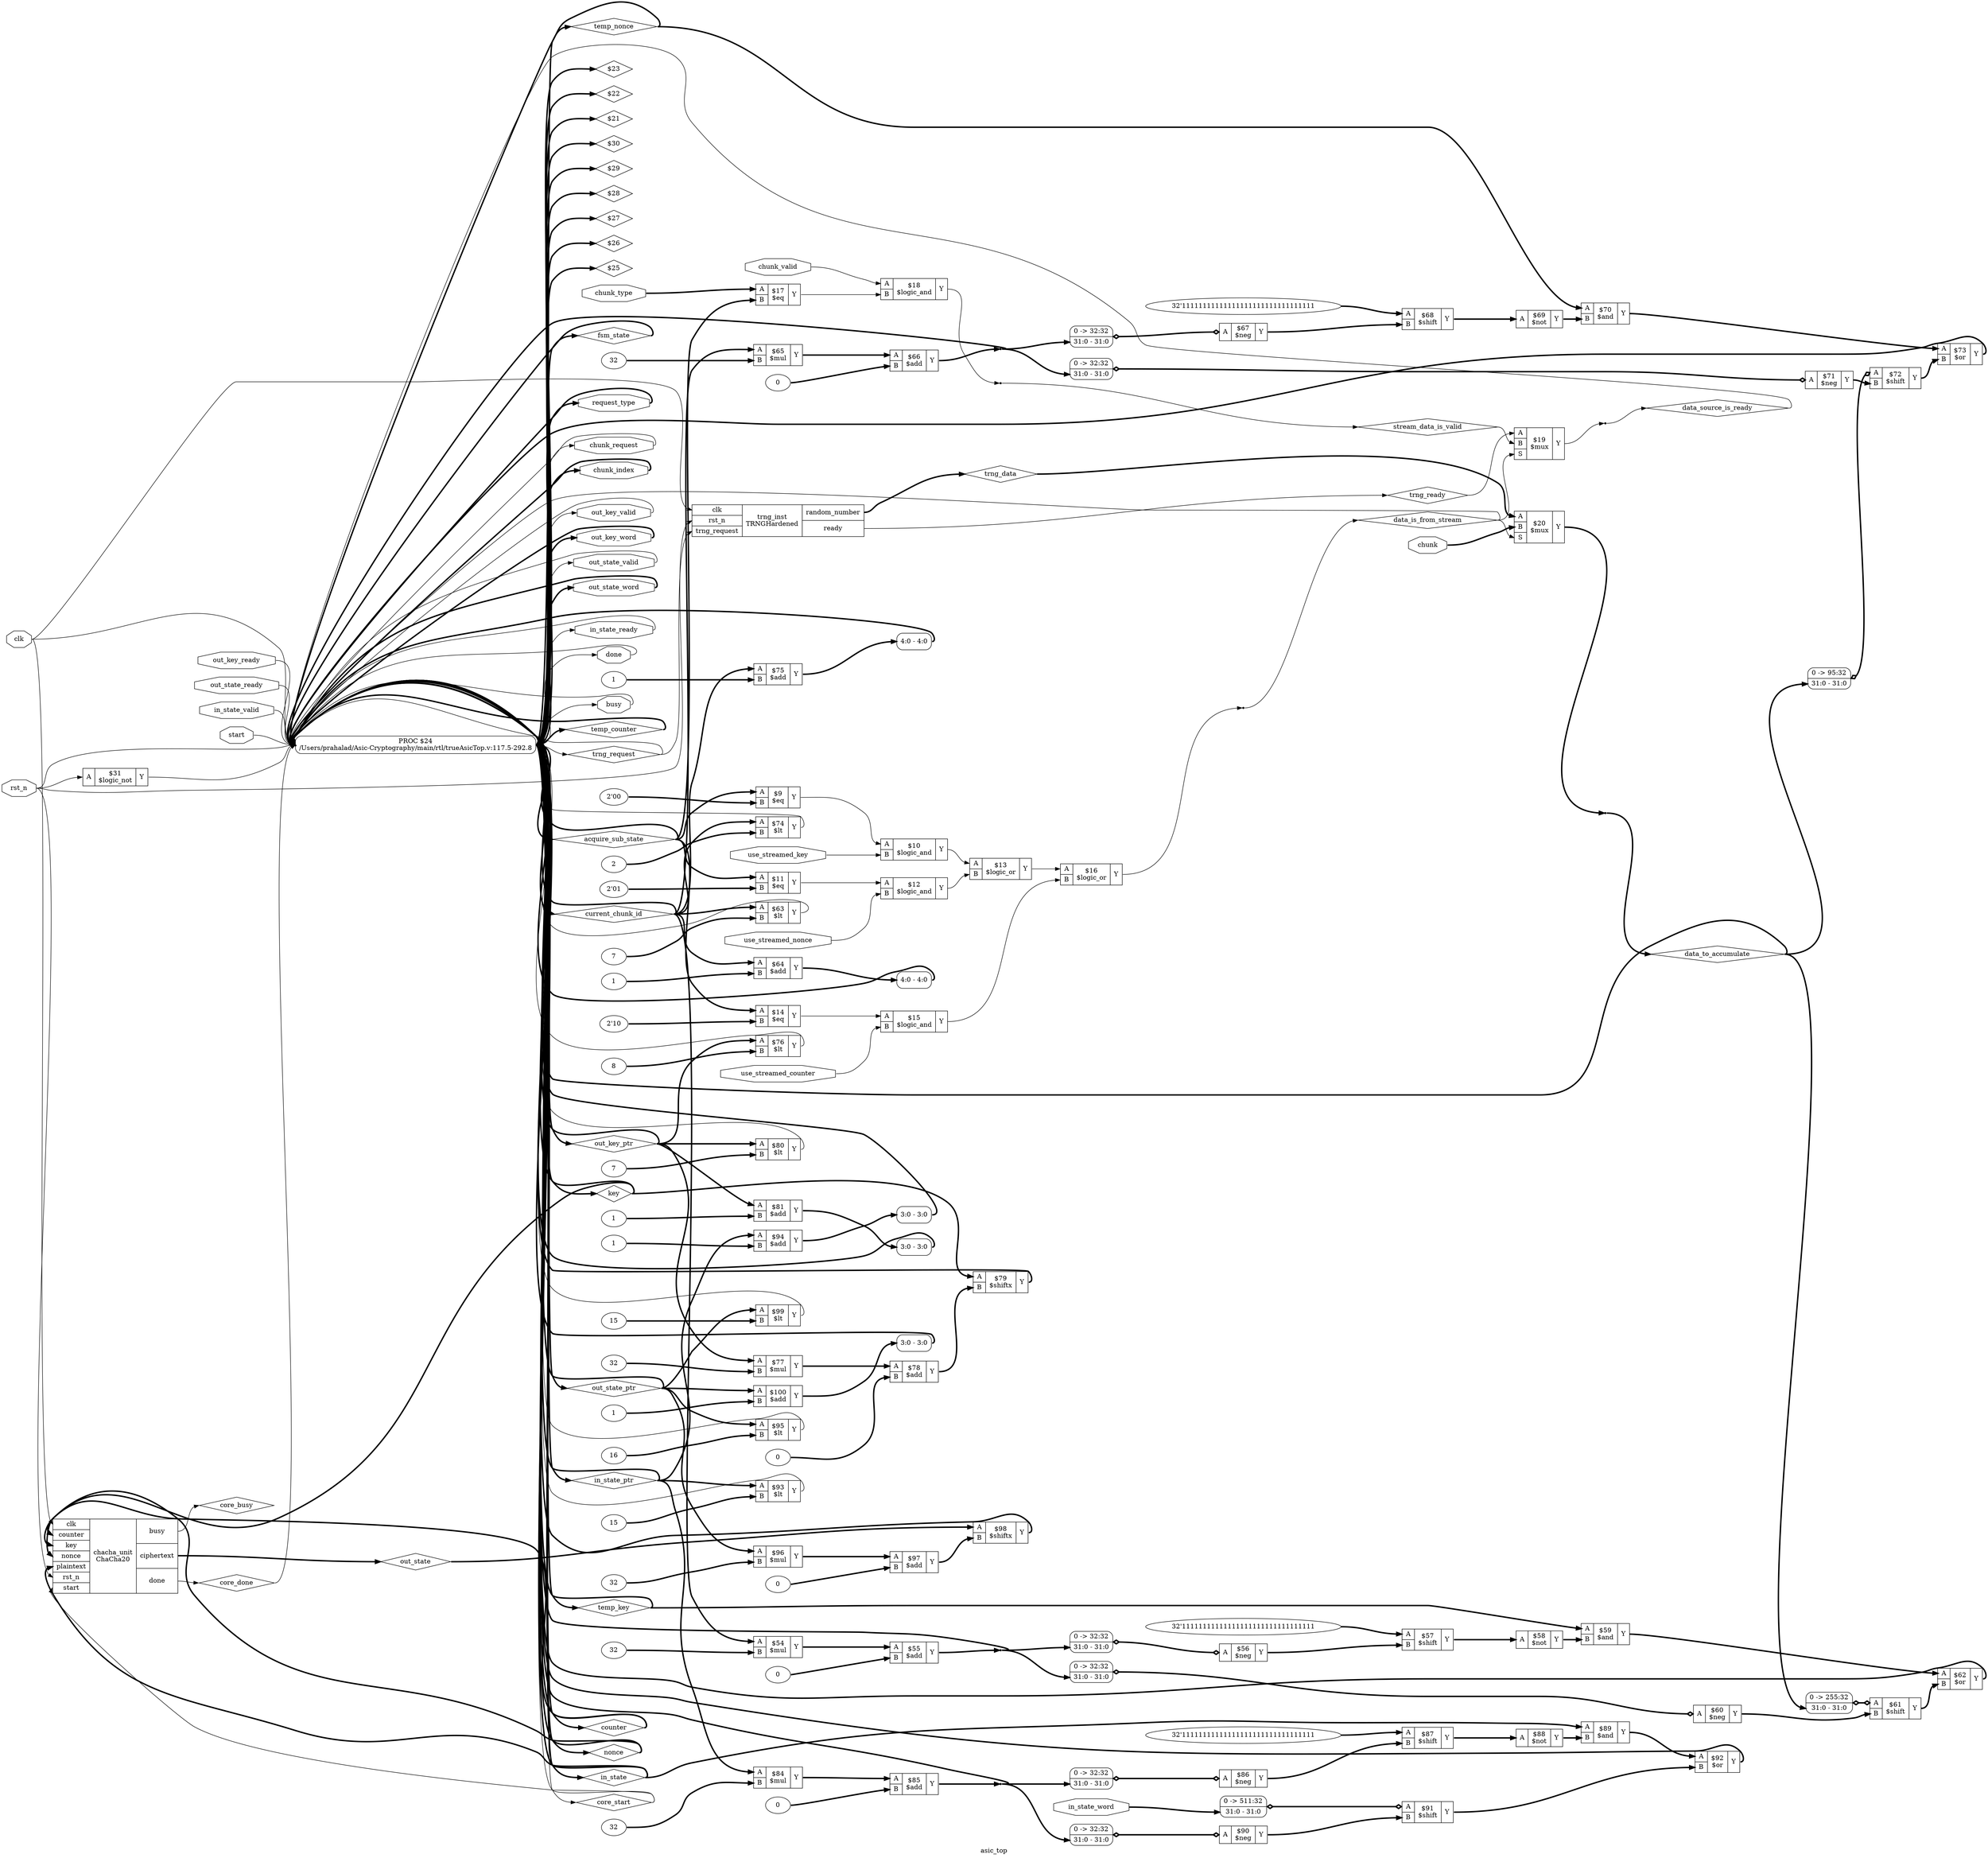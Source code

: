 digraph "asic_top" {
label="asic_top";
rankdir="LR";
remincross=true;
n120 [ shape=diamond, label="core_busy", color="black", fontcolor="black"];
n121 [ shape=diamond, label="core_done", color="black", fontcolor="black"];
n122 [ shape=diamond, label="core_start", color="black", fontcolor="black"];
n123 [ shape=diamond, label="data_to_accumulate", color="black", fontcolor="black"];
n124 [ shape=diamond, label="data_source_is_ready", color="black", fontcolor="black"];
n125 [ shape=diamond, label="stream_data_is_valid", color="black", fontcolor="black"];
n126 [ shape=diamond, label="data_is_from_stream", color="black", fontcolor="black"];
n127 [ shape=diamond, label="current_chunk_id", color="black", fontcolor="black"];
n128 [ shape=diamond, label="acquire_sub_state", color="black", fontcolor="black"];
n129 [ shape=diamond, label="out_key_ptr", color="black", fontcolor="black"];
n130 [ shape=diamond, label="counter", color="black", fontcolor="black"];
n131 [ shape=diamond, label="nonce", color="black", fontcolor="black"];
n132 [ shape=diamond, label="key", color="black", fontcolor="black"];
n133 [ shape=diamond, label="temp_counter", color="black", fontcolor="black"];
n134 [ shape=diamond, label="temp_nonce", color="black", fontcolor="black"];
n135 [ shape=diamond, label="temp_key", color="black", fontcolor="black"];
n136 [ shape=diamond, label="out_state_ptr", color="black", fontcolor="black"];
n137 [ shape=diamond, label="out_state", color="black", fontcolor="black"];
n138 [ shape=diamond, label="in_state_ptr", color="black", fontcolor="black"];
n139 [ shape=diamond, label="in_state", color="black", fontcolor="black"];
n140 [ shape=diamond, label="fsm_state", color="black", fontcolor="black"];
n141 [ shape=diamond, label="trng_request", color="black", fontcolor="black"];
n142 [ shape=diamond, label="trng_ready", color="black", fontcolor="black"];
n143 [ shape=diamond, label="trng_data", color="black", fontcolor="black"];
n144 [ shape=octagon, label="request_type", color="black", fontcolor="black"];
n145 [ shape=octagon, label="chunk_request", color="black", fontcolor="black"];
n146 [ shape=octagon, label="chunk_index", color="black", fontcolor="black"];
n147 [ shape=octagon, label="chunk", color="black", fontcolor="black"];
n148 [ shape=octagon, label="chunk_valid", color="black", fontcolor="black"];
n149 [ shape=octagon, label="chunk_type", color="black", fontcolor="black"];
n150 [ shape=octagon, label="use_streamed_counter", color="black", fontcolor="black"];
n151 [ shape=octagon, label="use_streamed_nonce", color="black", fontcolor="black"];
n152 [ shape=octagon, label="use_streamed_key", color="black", fontcolor="black"];
n153 [ shape=octagon, label="out_key_ready", color="black", fontcolor="black"];
n154 [ shape=octagon, label="out_key_valid", color="black", fontcolor="black"];
n155 [ shape=octagon, label="out_key_word", color="black", fontcolor="black"];
n156 [ shape=octagon, label="out_state_ready", color="black", fontcolor="black"];
n157 [ shape=octagon, label="out_state_valid", color="black", fontcolor="black"];
n158 [ shape=octagon, label="out_state_word", color="black", fontcolor="black"];
n159 [ shape=octagon, label="in_state_ready", color="black", fontcolor="black"];
n160 [ shape=octagon, label="in_state_valid", color="black", fontcolor="black"];
n161 [ shape=octagon, label="in_state_word", color="black", fontcolor="black"];
n162 [ shape=octagon, label="done", color="black", fontcolor="black"];
n163 [ shape=octagon, label="busy", color="black", fontcolor="black"];
n164 [ shape=octagon, label="start", color="black", fontcolor="black"];
n165 [ shape=octagon, label="rst_n", color="black", fontcolor="black"];
n166 [ shape=octagon, label="clk", color="black", fontcolor="black"];
v0 [ label="1" ];
c170 [ shape=record, label="{{<p167> A|<p168> B}|$100\n$add|{<p169> Y}}",  ];
v1 [ label="15" ];
c171 [ shape=record, label="{{<p167> A|<p168> B}|$99\n$lt|{<p169> Y}}",  ];
c172 [ shape=record, label="{{<p167> A|<p168> B}|$98\n$shiftx|{<p169> Y}}",  ];
v2 [ label="0" ];
c173 [ shape=record, label="{{<p167> A|<p168> B}|$97\n$add|{<p169> Y}}",  ];
v3 [ label="32" ];
c174 [ shape=record, label="{{<p167> A|<p168> B}|$96\n$mul|{<p169> Y}}",  ];
v4 [ label="16" ];
c175 [ shape=record, label="{{<p167> A|<p168> B}|$95\n$lt|{<p169> Y}}",  ];
v5 [ label="1" ];
c176 [ shape=record, label="{{<p167> A|<p168> B}|$94\n$add|{<p169> Y}}",  ];
v6 [ label="15" ];
c177 [ shape=record, label="{{<p167> A|<p168> B}|$93\n$lt|{<p169> Y}}",  ];
c178 [ shape=record, label="{{<p167> A|<p168> B}|$92\n$or|{<p169> Y}}",  ];
c179 [ shape=record, label="{{<p167> A|<p168> B}|$91\n$shift|{<p169> Y}}",  ];
x7 [ shape=record, style=rounded, label="0 -&gt; 511:32 |<s0> 31:0 - 31:0 ", color="black", fontcolor="black" ];
x7:e -> c179:p167:w [arrowhead=odiamond, arrowtail=odiamond, dir=both, color="black", fontcolor="black", style="setlinewidth(3)", label=""];
c180 [ shape=record, label="{{<p167> A}|$90\n$neg|{<p169> Y}}",  ];
x8 [ shape=record, style=rounded, label="0 -&gt; 32:32 |<s0> 31:0 - 31:0 ", color="black", fontcolor="black" ];
x8:e -> c180:p167:w [arrowhead=odiamond, arrowtail=odiamond, dir=both, color="black", fontcolor="black", style="setlinewidth(3)", label=""];
c181 [ shape=record, label="{{<p167> A|<p168> B}|$89\n$and|{<p169> Y}}",  ];
c182 [ shape=record, label="{{<p167> A}|$88\n$not|{<p169> Y}}",  ];
v9 [ label="32'11111111111111111111111111111111" ];
c183 [ shape=record, label="{{<p167> A|<p168> B}|$87\n$shift|{<p169> Y}}",  ];
c184 [ shape=record, label="{{<p167> A}|$86\n$neg|{<p169> Y}}",  ];
x10 [ shape=record, style=rounded, label="0 -&gt; 32:32 |<s0> 31:0 - 31:0 ", color="black", fontcolor="black" ];
x10:e -> c184:p167:w [arrowhead=odiamond, arrowtail=odiamond, dir=both, color="black", fontcolor="black", style="setlinewidth(3)", label=""];
v11 [ label="0" ];
c185 [ shape=record, label="{{<p167> A|<p168> B}|$85\n$add|{<p169> Y}}",  ];
v12 [ label="32" ];
c186 [ shape=record, label="{{<p167> A|<p168> B}|$84\n$mul|{<p169> Y}}",  ];
v13 [ label="1" ];
c187 [ shape=record, label="{{<p167> A|<p168> B}|$81\n$add|{<p169> Y}}",  ];
v14 [ label="7" ];
c188 [ shape=record, label="{{<p167> A|<p168> B}|$80\n$lt|{<p169> Y}}",  ];
c189 [ shape=record, label="{{<p167> A|<p168> B}|$79\n$shiftx|{<p169> Y}}",  ];
v15 [ label="0" ];
c190 [ shape=record, label="{{<p167> A|<p168> B}|$78\n$add|{<p169> Y}}",  ];
v16 [ label="32" ];
c191 [ shape=record, label="{{<p167> A|<p168> B}|$77\n$mul|{<p169> Y}}",  ];
v17 [ label="8" ];
c192 [ shape=record, label="{{<p167> A|<p168> B}|$76\n$lt|{<p169> Y}}",  ];
v18 [ label="1" ];
c193 [ shape=record, label="{{<p167> A|<p168> B}|$75\n$add|{<p169> Y}}",  ];
v19 [ label="2" ];
c194 [ shape=record, label="{{<p167> A|<p168> B}|$74\n$lt|{<p169> Y}}",  ];
c195 [ shape=record, label="{{<p167> A|<p168> B}|$73\n$or|{<p169> Y}}",  ];
c196 [ shape=record, label="{{<p167> A|<p168> B}|$72\n$shift|{<p169> Y}}",  ];
x20 [ shape=record, style=rounded, label="0 -&gt; 95:32 |<s0> 31:0 - 31:0 ", color="black", fontcolor="black" ];
x20:e -> c196:p167:w [arrowhead=odiamond, arrowtail=odiamond, dir=both, color="black", fontcolor="black", style="setlinewidth(3)", label=""];
c197 [ shape=record, label="{{<p167> A}|$71\n$neg|{<p169> Y}}",  ];
x21 [ shape=record, style=rounded, label="0 -&gt; 32:32 |<s0> 31:0 - 31:0 ", color="black", fontcolor="black" ];
x21:e -> c197:p167:w [arrowhead=odiamond, arrowtail=odiamond, dir=both, color="black", fontcolor="black", style="setlinewidth(3)", label=""];
c198 [ shape=record, label="{{<p167> A|<p168> B}|$70\n$and|{<p169> Y}}",  ];
c199 [ shape=record, label="{{<p167> A}|$69\n$not|{<p169> Y}}",  ];
v22 [ label="32'11111111111111111111111111111111" ];
c200 [ shape=record, label="{{<p167> A|<p168> B}|$68\n$shift|{<p169> Y}}",  ];
c201 [ shape=record, label="{{<p167> A}|$67\n$neg|{<p169> Y}}",  ];
x23 [ shape=record, style=rounded, label="0 -&gt; 32:32 |<s0> 31:0 - 31:0 ", color="black", fontcolor="black" ];
x23:e -> c201:p167:w [arrowhead=odiamond, arrowtail=odiamond, dir=both, color="black", fontcolor="black", style="setlinewidth(3)", label=""];
v24 [ label="0" ];
c202 [ shape=record, label="{{<p167> A|<p168> B}|$66\n$add|{<p169> Y}}",  ];
v25 [ label="32" ];
c203 [ shape=record, label="{{<p167> A|<p168> B}|$65\n$mul|{<p169> Y}}",  ];
v26 [ label="1" ];
c204 [ shape=record, label="{{<p167> A|<p168> B}|$64\n$add|{<p169> Y}}",  ];
v27 [ label="7" ];
c205 [ shape=record, label="{{<p167> A|<p168> B}|$63\n$lt|{<p169> Y}}",  ];
c206 [ shape=record, label="{{<p167> A|<p168> B}|$62\n$or|{<p169> Y}}",  ];
c207 [ shape=record, label="{{<p167> A|<p168> B}|$61\n$shift|{<p169> Y}}",  ];
x28 [ shape=record, style=rounded, label="0 -&gt; 255:32 |<s0> 31:0 - 31:0 ", color="black", fontcolor="black" ];
x28:e -> c207:p167:w [arrowhead=odiamond, arrowtail=odiamond, dir=both, color="black", fontcolor="black", style="setlinewidth(3)", label=""];
c208 [ shape=record, label="{{<p167> A}|$60\n$neg|{<p169> Y}}",  ];
x29 [ shape=record, style=rounded, label="0 -&gt; 32:32 |<s0> 31:0 - 31:0 ", color="black", fontcolor="black" ];
x29:e -> c208:p167:w [arrowhead=odiamond, arrowtail=odiamond, dir=both, color="black", fontcolor="black", style="setlinewidth(3)", label=""];
c209 [ shape=record, label="{{<p167> A|<p168> B}|$59\n$and|{<p169> Y}}",  ];
c210 [ shape=record, label="{{<p167> A}|$58\n$not|{<p169> Y}}",  ];
v30 [ label="32'11111111111111111111111111111111" ];
c211 [ shape=record, label="{{<p167> A|<p168> B}|$57\n$shift|{<p169> Y}}",  ];
c212 [ shape=record, label="{{<p167> A}|$56\n$neg|{<p169> Y}}",  ];
x31 [ shape=record, style=rounded, label="0 -&gt; 32:32 |<s0> 31:0 - 31:0 ", color="black", fontcolor="black" ];
x31:e -> c212:p167:w [arrowhead=odiamond, arrowtail=odiamond, dir=both, color="black", fontcolor="black", style="setlinewidth(3)", label=""];
v32 [ label="0" ];
c213 [ shape=record, label="{{<p167> A|<p168> B}|$55\n$add|{<p169> Y}}",  ];
v33 [ label="32" ];
c214 [ shape=record, label="{{<p167> A|<p168> B}|$54\n$mul|{<p169> Y}}",  ];
c215 [ shape=record, label="{{<p167> A}|$31\n$logic_not|{<p169> Y}}",  ];
c218 [ shape=record, label="{{<p166> clk|<p130> counter|<p132> key|<p131> nonce|<p216> plaintext|<p165> rst_n|<p164> start}|chacha_unit\nChaCha20|{<p163> busy|<p217> ciphertext|<p162> done}}",  ];
c220 [ shape=record, label="{{<p167> A|<p168> B|<p219> S}|$20\n$mux|{<p169> Y}}",  ];
c221 [ shape=record, label="{{<p167> A|<p168> B|<p219> S}|$19\n$mux|{<p169> Y}}",  ];
c222 [ shape=record, label="{{<p167> A|<p168> B}|$18\n$logic_and|{<p169> Y}}",  ];
c223 [ shape=record, label="{{<p167> A|<p168> B}|$17\n$eq|{<p169> Y}}",  ];
c224 [ shape=record, label="{{<p167> A|<p168> B}|$16\n$logic_or|{<p169> Y}}",  ];
c225 [ shape=record, label="{{<p167> A|<p168> B}|$15\n$logic_and|{<p169> Y}}",  ];
v34 [ label="2'10" ];
c226 [ shape=record, label="{{<p167> A|<p168> B}|$14\n$eq|{<p169> Y}}",  ];
c227 [ shape=record, label="{{<p167> A|<p168> B}|$13\n$logic_or|{<p169> Y}}",  ];
c228 [ shape=record, label="{{<p167> A|<p168> B}|$12\n$logic_and|{<p169> Y}}",  ];
v35 [ label="2'01" ];
c229 [ shape=record, label="{{<p167> A|<p168> B}|$11\n$eq|{<p169> Y}}",  ];
c230 [ shape=record, label="{{<p167> A|<p168> B}|$10\n$logic_and|{<p169> Y}}",  ];
v36 [ label="2'00" ];
c231 [ shape=record, label="{{<p167> A|<p168> B}|$9\n$eq|{<p169> Y}}",  ];
c234 [ shape=record, label="{{<p166> clk|<p165> rst_n|<p141> trng_request}|trng_inst\nTRNGHardened|{<p232> random_number|<p233> ready}}",  ];
x38 [ shape=record, style=rounded, label="<s0> 3:0 - 3:0 ", color="black", fontcolor="black" ];
x39 [ shape=record, style=rounded, label="<s0> 3:0 - 3:0 ", color="black", fontcolor="black" ];
x40 [ shape=record, style=rounded, label="<s0> 3:0 - 3:0 ", color="black", fontcolor="black" ];
x41 [ shape=record, style=rounded, label="<s0> 4:0 - 4:0 ", color="black", fontcolor="black" ];
x42 [ shape=record, style=rounded, label="<s0> 4:0 - 4:0 ", color="black", fontcolor="black" ];
p37 [shape=box, style=rounded, label="PROC $24\n/Users/prahalad/Asic-Cryptography/main/rtl/trueAsicTop.v:117.5-292.8", ];
x43 [shape=point, ];
x44 [shape=point, ];
x45 [shape=point, ];
x46 [shape=point, ];
c170:p169:e -> x40:s0:w [color="black", fontcolor="black", style="setlinewidth(3)", label=""];
c179:p169:e -> c178:p168:w [color="black", fontcolor="black", style="setlinewidth(3)", label=""];
n102 [ shape=diamond, label="$23" ];
p37:e -> n102:w [color="black", fontcolor="black", style="setlinewidth(3)", label=""];
n103 [ shape=diamond, label="$22" ];
p37:e -> n103:w [color="black", fontcolor="black", style="setlinewidth(3)", label=""];
n104 [ shape=diamond, label="$21" ];
p37:e -> n104:w [color="black", fontcolor="black", style="setlinewidth(3)", label=""];
c220:p169:e -> x46:w [color="black", fontcolor="black", style="setlinewidth(3)", label=""];
c221:p169:e -> x45:w [color="black", fontcolor="black", label=""];
c222:p169:e -> x44:w [color="black", fontcolor="black", label=""];
c223:p169:e -> c222:p168:w [color="black", fontcolor="black", label=""];
c224:p169:e -> x43:w [color="black", fontcolor="black", label=""];
c180:p169:e -> c179:p168:w [color="black", fontcolor="black", style="setlinewidth(3)", label=""];
c225:p169:e -> c224:p168:w [color="black", fontcolor="black", label=""];
c226:p169:e -> c225:p167:w [color="black", fontcolor="black", label=""];
c227:p169:e -> c224:p167:w [color="black", fontcolor="black", label=""];
c228:p169:e -> c227:p168:w [color="black", fontcolor="black", label=""];
c229:p169:e -> c228:p167:w [color="black", fontcolor="black", label=""];
c230:p169:e -> c227:p167:w [color="black", fontcolor="black", label=""];
c231:p169:e -> c230:p167:w [color="black", fontcolor="black", label=""];
c181:p169:e -> c178:p167:w [color="black", fontcolor="black", style="setlinewidth(3)", label=""];
c218:p163:e -> n120:w [color="black", fontcolor="black", label=""];
c218:p162:e -> n121:w [color="black", fontcolor="black", label=""];
n121:e -> p37:w [color="black", fontcolor="black", label=""];
p37:e -> n122:w [color="black", fontcolor="black", label=""];
n122:e -> c218:p164:w [color="black", fontcolor="black", label=""];
n122:e -> p37:w [color="black", fontcolor="black", label=""];
x46:e -> n123:w [color="black", fontcolor="black", style="setlinewidth(3)", label=""];
n123:e -> p37:w [color="black", fontcolor="black", style="setlinewidth(3)", label=""];
n123:e -> x20:s0:w [color="black", fontcolor="black", style="setlinewidth(3)", label=""];
n123:e -> x28:s0:w [color="black", fontcolor="black", style="setlinewidth(3)", label=""];
x45:e -> n124:w [color="black", fontcolor="black", label=""];
n124:e -> p37:w [color="black", fontcolor="black", label=""];
x44:e -> n125:w [color="black", fontcolor="black", label=""];
n125:e -> c221:p168:w [color="black", fontcolor="black", label=""];
x43:e -> n126:w [color="black", fontcolor="black", label=""];
n126:e -> c220:p219:w [color="black", fontcolor="black", label=""];
n126:e -> c221:p219:w [color="black", fontcolor="black", label=""];
n126:e -> p37:w [color="black", fontcolor="black", label=""];
p37:e -> n127:w [color="black", fontcolor="black", style="setlinewidth(3)", label=""];
n127:e -> c193:p167:w [color="black", fontcolor="black", style="setlinewidth(3)", label=""];
n127:e -> c194:p167:w [color="black", fontcolor="black", style="setlinewidth(3)", label=""];
n127:e -> c203:p167:w [color="black", fontcolor="black", style="setlinewidth(3)", label=""];
n127:e -> c204:p167:w [color="black", fontcolor="black", style="setlinewidth(3)", label=""];
n127:e -> c205:p167:w [color="black", fontcolor="black", style="setlinewidth(3)", label=""];
n127:e -> c214:p167:w [color="black", fontcolor="black", style="setlinewidth(3)", label=""];
n127:e -> p37:w [color="black", fontcolor="black", style="setlinewidth(3)", label=""];
p37:e -> n128:w [color="black", fontcolor="black", style="setlinewidth(3)", label=""];
n128:e -> c223:p168:w [color="black", fontcolor="black", style="setlinewidth(3)", label=""];
n128:e -> c226:p167:w [color="black", fontcolor="black", style="setlinewidth(3)", label=""];
n128:e -> c229:p167:w [color="black", fontcolor="black", style="setlinewidth(3)", label=""];
n128:e -> c231:p167:w [color="black", fontcolor="black", style="setlinewidth(3)", label=""];
n128:e -> p37:w [color="black", fontcolor="black", style="setlinewidth(3)", label=""];
p37:e -> n129:w [color="black", fontcolor="black", style="setlinewidth(3)", label=""];
n129:e -> c187:p167:w [color="black", fontcolor="black", style="setlinewidth(3)", label=""];
n129:e -> c188:p167:w [color="black", fontcolor="black", style="setlinewidth(3)", label=""];
n129:e -> c191:p167:w [color="black", fontcolor="black", style="setlinewidth(3)", label=""];
n129:e -> c192:p167:w [color="black", fontcolor="black", style="setlinewidth(3)", label=""];
n129:e -> p37:w [color="black", fontcolor="black", style="setlinewidth(3)", label=""];
c182:p169:e -> c181:p168:w [color="black", fontcolor="black", style="setlinewidth(3)", label=""];
p37:e -> n130:w [color="black", fontcolor="black", style="setlinewidth(3)", label=""];
n130:e -> c218:p130:w [color="black", fontcolor="black", style="setlinewidth(3)", label=""];
n130:e -> p37:w [color="black", fontcolor="black", style="setlinewidth(3)", label=""];
p37:e -> n131:w [color="black", fontcolor="black", style="setlinewidth(3)", label=""];
n131:e -> c218:p131:w [color="black", fontcolor="black", style="setlinewidth(3)", label=""];
n131:e -> p37:w [color="black", fontcolor="black", style="setlinewidth(3)", label=""];
p37:e -> n132:w [color="black", fontcolor="black", style="setlinewidth(3)", label=""];
n132:e -> c189:p167:w [color="black", fontcolor="black", style="setlinewidth(3)", label=""];
n132:e -> c218:p132:w [color="black", fontcolor="black", style="setlinewidth(3)", label=""];
n132:e -> p37:w [color="black", fontcolor="black", style="setlinewidth(3)", label=""];
p37:e -> n133:w [color="black", fontcolor="black", style="setlinewidth(3)", label=""];
n133:e -> p37:w [color="black", fontcolor="black", style="setlinewidth(3)", label=""];
p37:e -> n134:w [color="black", fontcolor="black", style="setlinewidth(3)", label=""];
n134:e -> c198:p167:w [color="black", fontcolor="black", style="setlinewidth(3)", label=""];
n134:e -> p37:w [color="black", fontcolor="black", style="setlinewidth(3)", label=""];
p37:e -> n135:w [color="black", fontcolor="black", style="setlinewidth(3)", label=""];
n135:e -> c209:p167:w [color="black", fontcolor="black", style="setlinewidth(3)", label=""];
n135:e -> p37:w [color="black", fontcolor="black", style="setlinewidth(3)", label=""];
p37:e -> n136:w [color="black", fontcolor="black", style="setlinewidth(3)", label=""];
n136:e -> c170:p167:w [color="black", fontcolor="black", style="setlinewidth(3)", label=""];
n136:e -> c171:p167:w [color="black", fontcolor="black", style="setlinewidth(3)", label=""];
n136:e -> c174:p167:w [color="black", fontcolor="black", style="setlinewidth(3)", label=""];
n136:e -> c175:p167:w [color="black", fontcolor="black", style="setlinewidth(3)", label=""];
n136:e -> p37:w [color="black", fontcolor="black", style="setlinewidth(3)", label=""];
c218:p217:e -> n137:w [color="black", fontcolor="black", style="setlinewidth(3)", label=""];
n137:e -> c172:p167:w [color="black", fontcolor="black", style="setlinewidth(3)", label=""];
p37:e -> n138:w [color="black", fontcolor="black", style="setlinewidth(3)", label=""];
n138:e -> c176:p167:w [color="black", fontcolor="black", style="setlinewidth(3)", label=""];
n138:e -> c177:p167:w [color="black", fontcolor="black", style="setlinewidth(3)", label=""];
n138:e -> c186:p167:w [color="black", fontcolor="black", style="setlinewidth(3)", label=""];
n138:e -> p37:w [color="black", fontcolor="black", style="setlinewidth(3)", label=""];
p37:e -> n139:w [color="black", fontcolor="black", style="setlinewidth(3)", label=""];
n139:e -> c181:p167:w [color="black", fontcolor="black", style="setlinewidth(3)", label=""];
n139:e -> c218:p216:w [color="black", fontcolor="black", style="setlinewidth(3)", label=""];
n139:e -> p37:w [color="black", fontcolor="black", style="setlinewidth(3)", label=""];
c183:p169:e -> c182:p167:w [color="black", fontcolor="black", style="setlinewidth(3)", label=""];
p37:e -> n140:w [color="black", fontcolor="black", style="setlinewidth(3)", label=""];
n140:e -> p37:w [color="black", fontcolor="black", style="setlinewidth(3)", label=""];
p37:e -> n141:w [color="black", fontcolor="black", label=""];
n141:e -> c234:p141:w [color="black", fontcolor="black", label=""];
n141:e -> p37:w [color="black", fontcolor="black", label=""];
c234:p233:e -> n142:w [color="black", fontcolor="black", label=""];
n142:e -> c221:p167:w [color="black", fontcolor="black", label=""];
c234:p232:e -> n143:w [color="black", fontcolor="black", style="setlinewidth(3)", label=""];
n143:e -> c220:p167:w [color="black", fontcolor="black", style="setlinewidth(3)", label=""];
p37:e -> n144:w [color="black", fontcolor="black", style="setlinewidth(3)", label=""];
n144:e -> p37:w [color="black", fontcolor="black", style="setlinewidth(3)", label=""];
p37:e -> n145:w [color="black", fontcolor="black", label=""];
n145:e -> p37:w [color="black", fontcolor="black", label=""];
p37:e -> n146:w [color="black", fontcolor="black", style="setlinewidth(3)", label=""];
n146:e -> p37:w [color="black", fontcolor="black", style="setlinewidth(3)", label=""];
n147:e -> c220:p168:w [color="black", fontcolor="black", style="setlinewidth(3)", label=""];
n148:e -> c222:p167:w [color="black", fontcolor="black", label=""];
n149:e -> c223:p167:w [color="black", fontcolor="black", style="setlinewidth(3)", label=""];
c184:p169:e -> c183:p168:w [color="black", fontcolor="black", style="setlinewidth(3)", label=""];
n150:e -> c225:p168:w [color="black", fontcolor="black", label=""];
n151:e -> c228:p168:w [color="black", fontcolor="black", label=""];
n152:e -> c230:p168:w [color="black", fontcolor="black", label=""];
n153:e -> p37:w [color="black", fontcolor="black", label=""];
p37:e -> n154:w [color="black", fontcolor="black", label=""];
n154:e -> p37:w [color="black", fontcolor="black", label=""];
p37:e -> n155:w [color="black", fontcolor="black", style="setlinewidth(3)", label=""];
n155:e -> p37:w [color="black", fontcolor="black", style="setlinewidth(3)", label=""];
n156:e -> p37:w [color="black", fontcolor="black", label=""];
p37:e -> n157:w [color="black", fontcolor="black", label=""];
n157:e -> p37:w [color="black", fontcolor="black", label=""];
p37:e -> n158:w [color="black", fontcolor="black", style="setlinewidth(3)", label=""];
n158:e -> p37:w [color="black", fontcolor="black", style="setlinewidth(3)", label=""];
p37:e -> n159:w [color="black", fontcolor="black", label=""];
n159:e -> p37:w [color="black", fontcolor="black", label=""];
n16 [ shape=point ];
c185:p169:e -> n16:w [color="black", fontcolor="black", style="setlinewidth(3)", label=""];
n16:e -> p37:w [color="black", fontcolor="black", style="setlinewidth(3)", label=""];
n16:e -> x10:s0:w [color="black", fontcolor="black", style="setlinewidth(3)", label=""];
n16:e -> x8:s0:w [color="black", fontcolor="black", style="setlinewidth(3)", label=""];
n160:e -> p37:w [color="black", fontcolor="black", label=""];
n161:e -> x7:s0:w [color="black", fontcolor="black", style="setlinewidth(3)", label=""];
p37:e -> n162:w [color="black", fontcolor="black", label=""];
n162:e -> p37:w [color="black", fontcolor="black", label=""];
p37:e -> n163:w [color="black", fontcolor="black", label=""];
n163:e -> p37:w [color="black", fontcolor="black", label=""];
n164:e -> p37:w [color="black", fontcolor="black", label=""];
n165:e -> c215:p167:w [color="black", fontcolor="black", label=""];
n165:e -> c218:p165:w [color="black", fontcolor="black", label=""];
n165:e -> c234:p165:w [color="black", fontcolor="black", label=""];
n165:e -> p37:w [color="black", fontcolor="black", label=""];
n166:e -> c218:p166:w [color="black", fontcolor="black", label=""];
n166:e -> c234:p166:w [color="black", fontcolor="black", label=""];
n166:e -> p37:w [color="black", fontcolor="black", label=""];
c186:p169:e -> c185:p167:w [color="black", fontcolor="black", style="setlinewidth(3)", label=""];
c171:p169:e -> p37:w [color="black", fontcolor="black", label=""];
c187:p169:e -> x38:s0:w [color="black", fontcolor="black", style="setlinewidth(3)", label=""];
c188:p169:e -> p37:w [color="black", fontcolor="black", label=""];
c189:p169:e -> p37:w [color="black", fontcolor="black", style="setlinewidth(3)", label=""];
c190:p169:e -> c189:p168:w [color="black", fontcolor="black", style="setlinewidth(3)", label=""];
c191:p169:e -> c190:p167:w [color="black", fontcolor="black", style="setlinewidth(3)", label=""];
c192:p169:e -> p37:w [color="black", fontcolor="black", label=""];
c193:p169:e -> x41:s0:w [color="black", fontcolor="black", style="setlinewidth(3)", label=""];
c194:p169:e -> p37:w [color="black", fontcolor="black", label=""];
c195:p169:e -> p37:w [color="black", fontcolor="black", style="setlinewidth(3)", label=""];
c196:p169:e -> c195:p168:w [color="black", fontcolor="black", style="setlinewidth(3)", label=""];
c172:p169:e -> p37:w [color="black", fontcolor="black", style="setlinewidth(3)", label=""];
c197:p169:e -> c196:p168:w [color="black", fontcolor="black", style="setlinewidth(3)", label=""];
c198:p169:e -> c195:p167:w [color="black", fontcolor="black", style="setlinewidth(3)", label=""];
c199:p169:e -> c198:p168:w [color="black", fontcolor="black", style="setlinewidth(3)", label=""];
c200:p169:e -> c199:p167:w [color="black", fontcolor="black", style="setlinewidth(3)", label=""];
c201:p169:e -> c200:p168:w [color="black", fontcolor="black", style="setlinewidth(3)", label=""];
n35 [ shape=point ];
c202:p169:e -> n35:w [color="black", fontcolor="black", style="setlinewidth(3)", label=""];
n35:e -> p37:w [color="black", fontcolor="black", style="setlinewidth(3)", label=""];
n35:e -> x21:s0:w [color="black", fontcolor="black", style="setlinewidth(3)", label=""];
n35:e -> x23:s0:w [color="black", fontcolor="black", style="setlinewidth(3)", label=""];
c203:p169:e -> c202:p167:w [color="black", fontcolor="black", style="setlinewidth(3)", label=""];
c204:p169:e -> x42:s0:w [color="black", fontcolor="black", style="setlinewidth(3)", label=""];
c205:p169:e -> p37:w [color="black", fontcolor="black", label=""];
c206:p169:e -> p37:w [color="black", fontcolor="black", style="setlinewidth(3)", label=""];
c173:p169:e -> c172:p168:w [color="black", fontcolor="black", style="setlinewidth(3)", label=""];
c207:p169:e -> c206:p168:w [color="black", fontcolor="black", style="setlinewidth(3)", label=""];
c208:p169:e -> c207:p168:w [color="black", fontcolor="black", style="setlinewidth(3)", label=""];
c209:p169:e -> c206:p167:w [color="black", fontcolor="black", style="setlinewidth(3)", label=""];
c210:p169:e -> c209:p168:w [color="black", fontcolor="black", style="setlinewidth(3)", label=""];
c211:p169:e -> c210:p167:w [color="black", fontcolor="black", style="setlinewidth(3)", label=""];
c212:p169:e -> c211:p168:w [color="black", fontcolor="black", style="setlinewidth(3)", label=""];
n46 [ shape=point ];
c213:p169:e -> n46:w [color="black", fontcolor="black", style="setlinewidth(3)", label=""];
n46:e -> p37:w [color="black", fontcolor="black", style="setlinewidth(3)", label=""];
n46:e -> x29:s0:w [color="black", fontcolor="black", style="setlinewidth(3)", label=""];
n46:e -> x31:s0:w [color="black", fontcolor="black", style="setlinewidth(3)", label=""];
c214:p169:e -> c213:p167:w [color="black", fontcolor="black", style="setlinewidth(3)", label=""];
c174:p169:e -> c173:p167:w [color="black", fontcolor="black", style="setlinewidth(3)", label=""];
c175:p169:e -> p37:w [color="black", fontcolor="black", label=""];
c176:p169:e -> x39:s0:w [color="black", fontcolor="black", style="setlinewidth(3)", label=""];
c215:p169:e -> p37:w [color="black", fontcolor="black", label=""];
n71 [ shape=diamond, label="$30" ];
p37:e -> n71:w [color="black", fontcolor="black", style="setlinewidth(3)", label=""];
n72 [ shape=diamond, label="$29" ];
p37:e -> n72:w [color="black", fontcolor="black", style="setlinewidth(3)", label=""];
n73 [ shape=diamond, label="$28" ];
p37:e -> n73:w [color="black", fontcolor="black", style="setlinewidth(3)", label=""];
n74 [ shape=diamond, label="$27" ];
p37:e -> n74:w [color="black", fontcolor="black", style="setlinewidth(3)", label=""];
n75 [ shape=diamond, label="$26" ];
p37:e -> n75:w [color="black", fontcolor="black", style="setlinewidth(3)", label=""];
n76 [ shape=diamond, label="$25" ];
p37:e -> n76:w [color="black", fontcolor="black", style="setlinewidth(3)", label=""];
c177:p169:e -> p37:w [color="black", fontcolor="black", label=""];
c178:p169:e -> p37:w [color="black", fontcolor="black", style="setlinewidth(3)", label=""];
v0:e -> c170:p168:w [color="black", fontcolor="black", style="setlinewidth(3)", label=""];
v1:e -> c171:p168:w [color="black", fontcolor="black", style="setlinewidth(3)", label=""];
v11:e -> c185:p168:w [color="black", fontcolor="black", style="setlinewidth(3)", label=""];
v12:e -> c186:p168:w [color="black", fontcolor="black", style="setlinewidth(3)", label=""];
v13:e -> c187:p168:w [color="black", fontcolor="black", style="setlinewidth(3)", label=""];
v14:e -> c188:p168:w [color="black", fontcolor="black", style="setlinewidth(3)", label=""];
v15:e -> c190:p168:w [color="black", fontcolor="black", style="setlinewidth(3)", label=""];
v16:e -> c191:p168:w [color="black", fontcolor="black", style="setlinewidth(3)", label=""];
v17:e -> c192:p168:w [color="black", fontcolor="black", style="setlinewidth(3)", label=""];
v18:e -> c193:p168:w [color="black", fontcolor="black", style="setlinewidth(3)", label=""];
v19:e -> c194:p168:w [color="black", fontcolor="black", style="setlinewidth(3)", label=""];
v2:e -> c173:p168:w [color="black", fontcolor="black", style="setlinewidth(3)", label=""];
v22:e -> c200:p167:w [color="black", fontcolor="black", style="setlinewidth(3)", label=""];
v24:e -> c202:p168:w [color="black", fontcolor="black", style="setlinewidth(3)", label=""];
v25:e -> c203:p168:w [color="black", fontcolor="black", style="setlinewidth(3)", label=""];
v26:e -> c204:p168:w [color="black", fontcolor="black", style="setlinewidth(3)", label=""];
v27:e -> c205:p168:w [color="black", fontcolor="black", style="setlinewidth(3)", label=""];
v3:e -> c174:p168:w [color="black", fontcolor="black", style="setlinewidth(3)", label=""];
v30:e -> c211:p167:w [color="black", fontcolor="black", style="setlinewidth(3)", label=""];
v32:e -> c213:p168:w [color="black", fontcolor="black", style="setlinewidth(3)", label=""];
v33:e -> c214:p168:w [color="black", fontcolor="black", style="setlinewidth(3)", label=""];
v34:e -> c226:p168:w [color="black", fontcolor="black", style="setlinewidth(3)", label=""];
v35:e -> c229:p168:w [color="black", fontcolor="black", style="setlinewidth(3)", label=""];
v36:e -> c231:p168:w [color="black", fontcolor="black", style="setlinewidth(3)", label=""];
v4:e -> c175:p168:w [color="black", fontcolor="black", style="setlinewidth(3)", label=""];
v5:e -> c176:p168:w [color="black", fontcolor="black", style="setlinewidth(3)", label=""];
v6:e -> c177:p168:w [color="black", fontcolor="black", style="setlinewidth(3)", label=""];
v9:e -> c183:p167:w [color="black", fontcolor="black", style="setlinewidth(3)", label=""];
x38:e -> p37:w [color="black", fontcolor="black", style="setlinewidth(3)", label=""];
x39:e -> p37:w [color="black", fontcolor="black", style="setlinewidth(3)", label=""];
x40:e -> p37:w [color="black", fontcolor="black", style="setlinewidth(3)", label=""];
x41:e -> p37:w [color="black", fontcolor="black", style="setlinewidth(3)", label=""];
x42:e -> p37:w [color="black", fontcolor="black", style="setlinewidth(3)", label=""];
}
